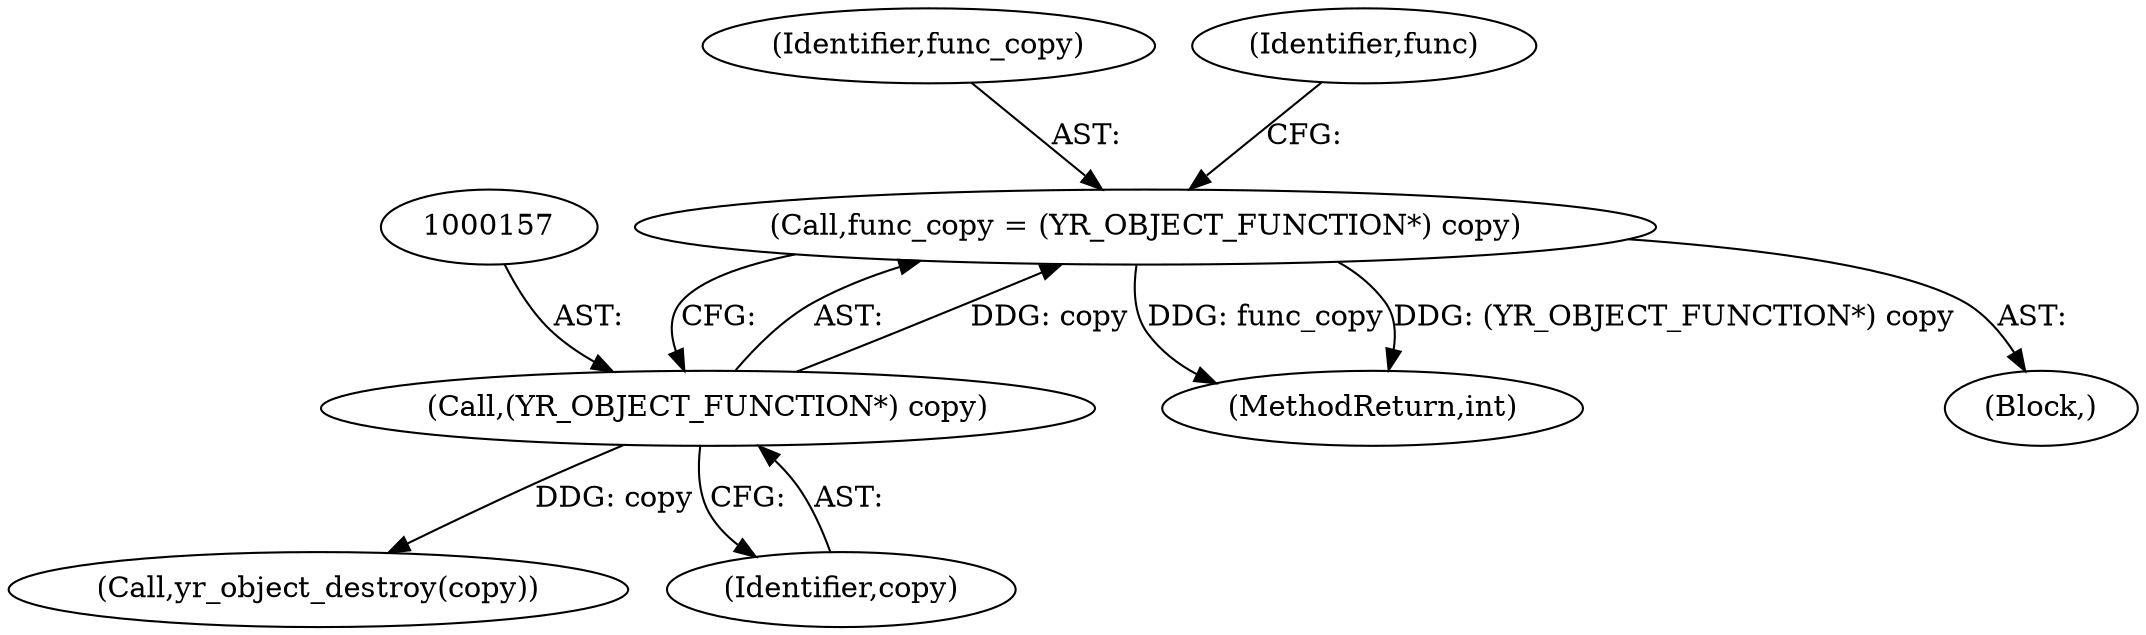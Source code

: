 digraph "0_yara_053e67e3ec81cc9268ce30eaf0d6663d8639ed1e_0@API" {
"1000154" [label="(Call,func_copy = (YR_OBJECT_FUNCTION*) copy)"];
"1000156" [label="(Call,(YR_OBJECT_FUNCTION*) copy)"];
"1000154" [label="(Call,func_copy = (YR_OBJECT_FUNCTION*) copy)"];
"1000155" [label="(Identifier,func_copy)"];
"1000156" [label="(Call,(YR_OBJECT_FUNCTION*) copy)"];
"1000268" [label="(MethodReturn,int)"];
"1000168" [label="(Call,yr_object_destroy(copy))"];
"1000162" [label="(Identifier,func)"];
"1000129" [label="(Block,)"];
"1000158" [label="(Identifier,copy)"];
"1000154" -> "1000129"  [label="AST: "];
"1000154" -> "1000156"  [label="CFG: "];
"1000155" -> "1000154"  [label="AST: "];
"1000156" -> "1000154"  [label="AST: "];
"1000162" -> "1000154"  [label="CFG: "];
"1000154" -> "1000268"  [label="DDG: func_copy"];
"1000154" -> "1000268"  [label="DDG: (YR_OBJECT_FUNCTION*) copy"];
"1000156" -> "1000154"  [label="DDG: copy"];
"1000156" -> "1000158"  [label="CFG: "];
"1000157" -> "1000156"  [label="AST: "];
"1000158" -> "1000156"  [label="AST: "];
"1000156" -> "1000168"  [label="DDG: copy"];
}
